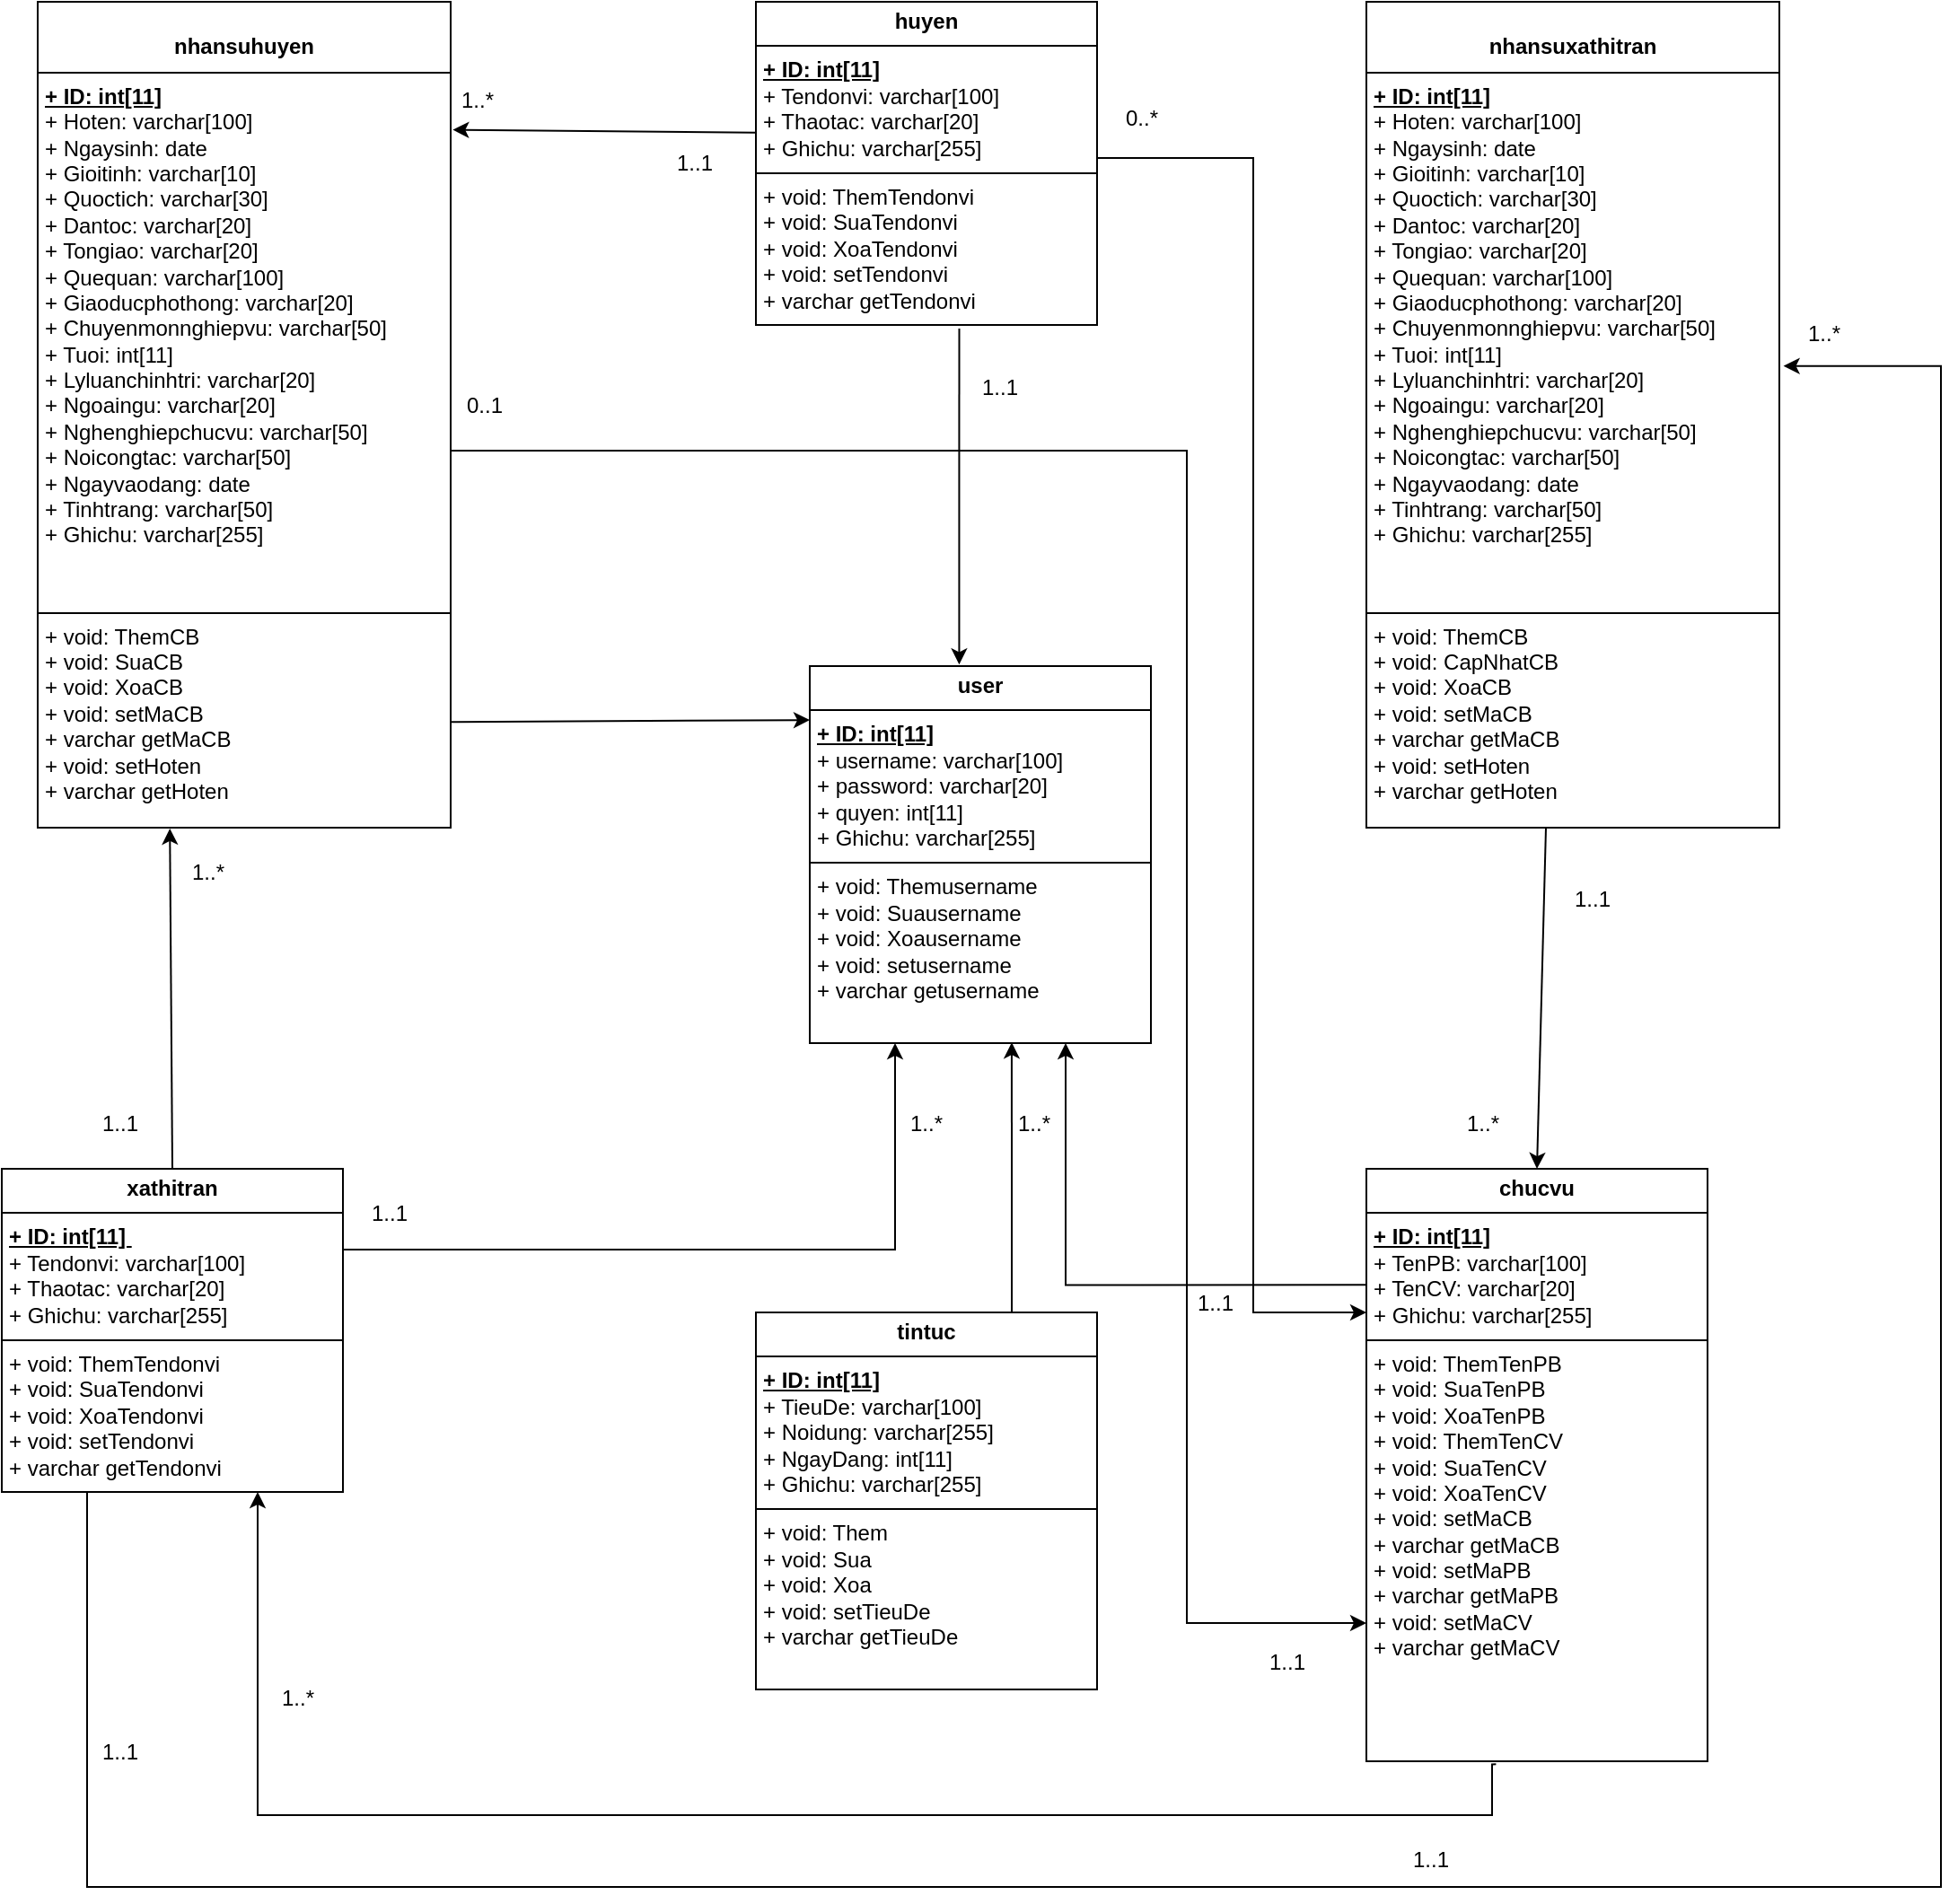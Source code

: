 <mxfile version="24.0.7" type="device">
  <diagram name="Trang-1" id="NEZhB0lVsFbpcUOGNPL9">
    <mxGraphModel dx="1829" dy="1031" grid="0" gridSize="10" guides="1" tooltips="1" connect="1" arrows="1" fold="1" page="0" pageScale="1" pageWidth="827" pageHeight="1169" math="0" shadow="0">
      <root>
        <mxCell id="0" />
        <mxCell id="1" parent="0" />
        <mxCell id="_Ik8u61hdlwId_52YE1R-29" value="&lt;p style=&quot;margin:0px;margin-top:4px;text-align:center;&quot;&gt;&lt;br&gt;&lt;b&gt;nhansuhuyen&lt;/b&gt;&lt;/p&gt;&lt;hr size=&quot;1&quot; style=&quot;border-style:solid;&quot;&gt;&lt;p style=&quot;margin:0px;margin-left:4px;&quot;&gt;&lt;b&gt;&lt;u&gt;+ ID: int[11]&lt;/u&gt;&lt;/b&gt;&lt;br&gt;+ Hoten: varchar[100]&lt;/p&gt;&lt;p style=&quot;margin:0px;margin-left:4px;&quot;&gt;+ Ngaysinh: date&lt;/p&gt;&lt;p style=&quot;margin:0px;margin-left:4px;&quot;&gt;+ Gioitinh: varchar[10]&lt;/p&gt;&lt;p style=&quot;margin:0px;margin-left:4px;&quot;&gt;+ Quoctich: varchar[30]&lt;/p&gt;&lt;p style=&quot;margin:0px;margin-left:4px;&quot;&gt;+ Dantoc: varchar[20]&lt;/p&gt;&lt;p style=&quot;margin:0px;margin-left:4px;&quot;&gt;+ Tongiao: varchar[20]&lt;/p&gt;&lt;p style=&quot;margin:0px;margin-left:4px;&quot;&gt;+ Quequan: varchar[100]&lt;/p&gt;&lt;p style=&quot;margin:0px;margin-left:4px;&quot;&gt;+ Giaoducphothong: varchar[20]&lt;/p&gt;&lt;p style=&quot;margin:0px;margin-left:4px;&quot;&gt;+ Chuyenmonnghiepvu: varchar[50]&lt;/p&gt;&lt;p style=&quot;margin:0px;margin-left:4px;&quot;&gt;+ Tuoi: int[11]&lt;/p&gt;&lt;p style=&quot;margin:0px;margin-left:4px;&quot;&gt;+ Lyluanchinhtri: varchar[20]&lt;/p&gt;&lt;p style=&quot;margin:0px;margin-left:4px;&quot;&gt;+ Ngoaingu:&amp;nbsp;&lt;span style=&quot;background-color: initial;&quot;&gt;varchar[20]&lt;/span&gt;&lt;/p&gt;&lt;p style=&quot;margin:0px;margin-left:4px;&quot;&gt;+ Nghenghiepchucvu:&amp;nbsp;&lt;span style=&quot;background-color: initial;&quot;&gt;varchar[50]&lt;/span&gt;&lt;/p&gt;&lt;p style=&quot;margin:0px;margin-left:4px;&quot;&gt;+ Noicongtac:&amp;nbsp;&lt;span style=&quot;background-color: initial;&quot;&gt;varchar[50]&lt;/span&gt;&lt;/p&gt;&lt;p style=&quot;margin:0px;margin-left:4px;&quot;&gt;+ Ngayvaodang: date&lt;/p&gt;&lt;p style=&quot;margin:0px;margin-left:4px;&quot;&gt;+ Tinhtrang:&amp;nbsp;&lt;span style=&quot;background-color: initial;&quot;&gt;varchar[50]&lt;/span&gt;&lt;/p&gt;&lt;p style=&quot;margin:0px;margin-left:4px;&quot;&gt;+ Ghichu:&amp;nbsp;&lt;span style=&quot;background-color: initial;&quot;&gt;varchar[255]&lt;/span&gt;&lt;/p&gt;&lt;p style=&quot;margin:0px;margin-left:4px;&quot;&gt;&lt;br&gt;&lt;/p&gt;&lt;p style=&quot;margin:0px;margin-left:4px;&quot;&gt;&lt;br&gt;&lt;/p&gt;&lt;hr size=&quot;1&quot; style=&quot;border-style:solid;&quot;&gt;&lt;p style=&quot;margin:0px;margin-left:4px;&quot;&gt;+ void: ThemCB&lt;/p&gt;&lt;p style=&quot;margin:0px;margin-left:4px;&quot;&gt;+ void: SuaCB&lt;br&gt;+ void: XoaCB&lt;/p&gt;&lt;p style=&quot;margin: 0px 0px 0px 4px;&quot;&gt;+ void: setMaCB&lt;/p&gt;&lt;p style=&quot;margin: 0px 0px 0px 4px;&quot;&gt;+ varchar get&lt;span style=&quot;background-color: initial;&quot;&gt;MaCB&lt;/span&gt;&lt;/p&gt;&lt;p style=&quot;margin:0px;margin-left:4px;&quot;&gt;+ void: setHoten&lt;/p&gt;&lt;p style=&quot;margin:0px;margin-left:4px;&quot;&gt;+ varchar getHoten&lt;/p&gt;" style="verticalAlign=top;align=left;overflow=fill;html=1;whiteSpace=wrap;" parent="1" vertex="1">
          <mxGeometry x="160" y="70" width="230" height="460" as="geometry" />
        </mxCell>
        <mxCell id="_Ik8u61hdlwId_52YE1R-30" value="&lt;p style=&quot;margin:0px;margin-top:4px;text-align:center;&quot;&gt;&lt;br&gt;&lt;b&gt;nhansuxathitran&lt;/b&gt;&lt;/p&gt;&lt;hr size=&quot;1&quot; style=&quot;border-style:solid;&quot;&gt;&lt;p style=&quot;margin:0px;margin-left:4px;&quot;&gt;&lt;u&gt;&lt;b&gt;+ ID: int[11]&lt;/b&gt;&lt;/u&gt;&lt;br&gt;+ Hoten: varchar[100]&lt;/p&gt;&lt;p style=&quot;margin:0px;margin-left:4px;&quot;&gt;+ Ngaysinh: date&lt;/p&gt;&lt;p style=&quot;margin:0px;margin-left:4px;&quot;&gt;+ Gioitinh: varchar[10]&lt;/p&gt;&lt;p style=&quot;margin:0px;margin-left:4px;&quot;&gt;+ Quoctich: varchar[30]&lt;/p&gt;&lt;p style=&quot;margin:0px;margin-left:4px;&quot;&gt;+ Dantoc: varchar[20]&lt;/p&gt;&lt;p style=&quot;margin:0px;margin-left:4px;&quot;&gt;+ Tongiao: varchar[20]&lt;/p&gt;&lt;p style=&quot;margin:0px;margin-left:4px;&quot;&gt;+ Quequan: varchar[100]&lt;/p&gt;&lt;p style=&quot;margin:0px;margin-left:4px;&quot;&gt;+ Giaoducphothong: varchar[20]&lt;/p&gt;&lt;p style=&quot;margin:0px;margin-left:4px;&quot;&gt;+ Chuyenmonnghiepvu: varchar[50]&lt;/p&gt;&lt;p style=&quot;margin:0px;margin-left:4px;&quot;&gt;+ Tuoi: int[11]&lt;/p&gt;&lt;p style=&quot;margin:0px;margin-left:4px;&quot;&gt;+ Lyluanchinhtri: varchar[20]&lt;/p&gt;&lt;p style=&quot;margin:0px;margin-left:4px;&quot;&gt;+ Ngoaingu:&amp;nbsp;&lt;span style=&quot;background-color: initial;&quot;&gt;varchar[20]&lt;/span&gt;&lt;/p&gt;&lt;p style=&quot;margin:0px;margin-left:4px;&quot;&gt;+ Nghenghiepchucvu:&amp;nbsp;&lt;span style=&quot;background-color: initial;&quot;&gt;varchar[50]&lt;/span&gt;&lt;/p&gt;&lt;p style=&quot;margin:0px;margin-left:4px;&quot;&gt;+ Noicongtac:&amp;nbsp;&lt;span style=&quot;background-color: initial;&quot;&gt;varchar[50]&lt;/span&gt;&lt;/p&gt;&lt;p style=&quot;margin:0px;margin-left:4px;&quot;&gt;+ Ngayvaodang: date&lt;/p&gt;&lt;p style=&quot;margin:0px;margin-left:4px;&quot;&gt;+ Tinhtrang:&amp;nbsp;&lt;span style=&quot;background-color: initial;&quot;&gt;varchar[50]&lt;/span&gt;&lt;/p&gt;&lt;p style=&quot;margin:0px;margin-left:4px;&quot;&gt;+ Ghichu:&amp;nbsp;&lt;span style=&quot;background-color: initial;&quot;&gt;varchar[255]&lt;/span&gt;&lt;/p&gt;&lt;p style=&quot;margin:0px;margin-left:4px;&quot;&gt;&lt;br&gt;&lt;/p&gt;&lt;p style=&quot;margin:0px;margin-left:4px;&quot;&gt;&lt;br&gt;&lt;/p&gt;&lt;hr size=&quot;1&quot; style=&quot;border-style:solid;&quot;&gt;&lt;p style=&quot;margin:0px;margin-left:4px;&quot;&gt;+ void: ThemCB&lt;/p&gt;&lt;p style=&quot;margin:0px;margin-left:4px;&quot;&gt;+ void: CapNhatCB&lt;br&gt;+ void: XoaCB&lt;/p&gt;&lt;p style=&quot;margin: 0px 0px 0px 4px;&quot;&gt;+ void: setMaCB&lt;/p&gt;&lt;p style=&quot;margin: 0px 0px 0px 4px;&quot;&gt;+ varchar get&lt;span style=&quot;background-color: initial;&quot;&gt;MaCB&lt;/span&gt;&lt;/p&gt;&lt;p style=&quot;margin:0px;margin-left:4px;&quot;&gt;+ void: setHoten&lt;/p&gt;&lt;p style=&quot;margin:0px;margin-left:4px;&quot;&gt;+ varchar getHoten&lt;/p&gt;" style="verticalAlign=top;align=left;overflow=fill;html=1;whiteSpace=wrap;" parent="1" vertex="1">
          <mxGeometry x="900" y="70" width="230" height="460" as="geometry" />
        </mxCell>
        <mxCell id="YhyGyL0kjgwXe28GrFd7-1" value="&lt;p style=&quot;margin:0px;margin-top:4px;text-align:center;&quot;&gt;&lt;b&gt;xathitran&lt;/b&gt;&lt;/p&gt;&lt;hr size=&quot;1&quot; style=&quot;border-style:solid;&quot;&gt;&lt;p style=&quot;margin:0px;margin-left:4px;&quot;&gt;&lt;b&gt;&lt;u&gt;+ ID: int[11]&amp;nbsp;&lt;/u&gt;&lt;/b&gt;&lt;br&gt;+ Tendonvi: varchar[100]&lt;/p&gt;&lt;p style=&quot;margin:0px;margin-left:4px;&quot;&gt;+ Thaotac: varchar[20]&lt;/p&gt;&lt;p style=&quot;margin:0px;margin-left:4px;&quot;&gt;+ Ghichu: varchar[255]&lt;/p&gt;&lt;hr size=&quot;1&quot; style=&quot;border-style:solid;&quot;&gt;&lt;p style=&quot;margin:0px;margin-left:4px;&quot;&gt;+ void: ThemTendonvi&lt;br&gt;+ void: SuaTendonvi&lt;br&gt;&lt;/p&gt;&lt;p style=&quot;margin:0px;margin-left:4px;&quot;&gt;+ void: XoaTendonvi&lt;br&gt;&lt;/p&gt;&lt;p style=&quot;margin:0px;margin-left:4px;&quot;&gt;+ void: setTendonvi&lt;/p&gt;&lt;p style=&quot;margin:0px;margin-left:4px;&quot;&gt;+ varchar getTendonvi&lt;/p&gt;" style="verticalAlign=top;align=left;overflow=fill;html=1;whiteSpace=wrap;" parent="1" vertex="1">
          <mxGeometry x="140" y="720" width="190" height="180" as="geometry" />
        </mxCell>
        <mxCell id="YhyGyL0kjgwXe28GrFd7-3" value="&lt;p style=&quot;margin:0px;margin-top:4px;text-align:center;&quot;&gt;&lt;b&gt;huyen&lt;/b&gt;&lt;/p&gt;&lt;hr size=&quot;1&quot; style=&quot;border-style:solid;&quot;&gt;&lt;p style=&quot;margin:0px;margin-left:4px;&quot;&gt;&lt;b&gt;&lt;u&gt;+ ID: int[11]&lt;/u&gt;&lt;/b&gt;&lt;br&gt;+ Tendonvi: varchar[100]&lt;/p&gt;&lt;p style=&quot;margin:0px;margin-left:4px;&quot;&gt;+ Thaotac: varchar[20]&lt;/p&gt;&lt;p style=&quot;margin:0px;margin-left:4px;&quot;&gt;+ Ghichu: varchar[255]&lt;/p&gt;&lt;hr size=&quot;1&quot; style=&quot;border-style:solid;&quot;&gt;&lt;p style=&quot;margin:0px;margin-left:4px;&quot;&gt;+ void: ThemTendonvi&lt;br&gt;+ void: SuaTendonvi&lt;br&gt;&lt;/p&gt;&lt;p style=&quot;margin:0px;margin-left:4px;&quot;&gt;+ void: XoaTendonvi&lt;br&gt;&lt;/p&gt;&lt;p style=&quot;margin:0px;margin-left:4px;&quot;&gt;+ void: setTendonvi&lt;/p&gt;&lt;p style=&quot;margin:0px;margin-left:4px;&quot;&gt;+ varchar getTendonvi&lt;/p&gt;" style="verticalAlign=top;align=left;overflow=fill;html=1;whiteSpace=wrap;" parent="1" vertex="1">
          <mxGeometry x="560" y="70" width="190" height="180" as="geometry" />
        </mxCell>
        <mxCell id="YhyGyL0kjgwXe28GrFd7-4" value="&lt;p style=&quot;margin:0px;margin-top:4px;text-align:center;&quot;&gt;&lt;b&gt;user&lt;/b&gt;&lt;/p&gt;&lt;hr size=&quot;1&quot; style=&quot;border-style:solid;&quot;&gt;&lt;p style=&quot;margin:0px;margin-left:4px;&quot;&gt;&lt;b&gt;&lt;u&gt;+ ID: int[11]&lt;/u&gt;&lt;/b&gt;&lt;br&gt;+ username: varchar[100]&lt;/p&gt;&lt;p style=&quot;margin:0px;margin-left:4px;&quot;&gt;+ password: varchar[20]&lt;/p&gt;&lt;p style=&quot;margin:0px;margin-left:4px;&quot;&gt;+ quyen: int[11]&lt;/p&gt;&lt;p style=&quot;margin:0px;margin-left:4px;&quot;&gt;+ Ghichu: varchar[255]&lt;/p&gt;&lt;hr size=&quot;1&quot; style=&quot;border-style:solid;&quot;&gt;&lt;p style=&quot;margin:0px;margin-left:4px;&quot;&gt;+ void: Themusername&lt;br&gt;+ void: Sua&lt;span style=&quot;background-color: initial;&quot;&gt;username&lt;/span&gt;&lt;br&gt;&lt;/p&gt;&lt;p style=&quot;margin:0px;margin-left:4px;&quot;&gt;+ void: Xoa&lt;span style=&quot;background-color: initial;&quot;&gt;username&lt;/span&gt;&lt;br&gt;&lt;/p&gt;&lt;p style=&quot;margin:0px;margin-left:4px;&quot;&gt;+ void: set&lt;span style=&quot;background-color: initial;&quot;&gt;username&lt;/span&gt;&lt;/p&gt;&lt;p style=&quot;margin:0px;margin-left:4px;&quot;&gt;+ varchar get&lt;span style=&quot;background-color: initial;&quot;&gt;username&lt;/span&gt;&lt;/p&gt;" style="verticalAlign=top;align=left;overflow=fill;html=1;whiteSpace=wrap;" parent="1" vertex="1">
          <mxGeometry x="590" y="440" width="190" height="210" as="geometry" />
        </mxCell>
        <mxCell id="YhyGyL0kjgwXe28GrFd7-5" value="&lt;p style=&quot;margin:0px;margin-top:4px;text-align:center;&quot;&gt;&lt;b&gt;chucvu&lt;/b&gt;&lt;/p&gt;&lt;hr size=&quot;1&quot; style=&quot;border-style:solid;&quot;&gt;&lt;p style=&quot;margin:0px;margin-left:4px;&quot;&gt;&lt;b&gt;&lt;u&gt;+ ID: int[11]&lt;/u&gt;&lt;/b&gt;&lt;br&gt;+ TenPB: varchar[100]&lt;/p&gt;&lt;p style=&quot;margin:0px;margin-left:4px;&quot;&gt;+ TenCV: varchar[20]&lt;/p&gt;&lt;p style=&quot;margin:0px;margin-left:4px;&quot;&gt;+ Ghichu: varchar[255]&lt;/p&gt;&lt;hr size=&quot;1&quot; style=&quot;border-style:solid;&quot;&gt;&lt;p style=&quot;margin:0px;margin-left:4px;&quot;&gt;+ void: ThemTenPB&lt;br&gt;+ void: Sua&lt;span style=&quot;background-color: initial;&quot;&gt;TenPB&lt;/span&gt;&lt;br&gt;&lt;/p&gt;&lt;p style=&quot;margin:0px;margin-left:4px;&quot;&gt;+ void: Xoa&lt;span style=&quot;background-color: initial;&quot;&gt;TenPB&lt;/span&gt;&lt;br&gt;&lt;/p&gt;&lt;p style=&quot;margin: 0px 0px 0px 4px;&quot;&gt;+ void: ThemTenCV&lt;br&gt;+ void: Sua&lt;span style=&quot;background-color: initial;&quot;&gt;TenCV&lt;/span&gt;&lt;br&gt;&lt;/p&gt;&lt;p style=&quot;margin: 0px 0px 0px 4px;&quot;&gt;+ void: Xoa&lt;span style=&quot;background-color: initial;&quot;&gt;TenCV&lt;/span&gt;&lt;/p&gt;&lt;p style=&quot;margin:0px;margin-left:4px;&quot;&gt;+ void: set&lt;span style=&quot;background-color: initial;&quot;&gt;MaCB&lt;/span&gt;&lt;/p&gt;&lt;p style=&quot;margin:0px;margin-left:4px;&quot;&gt;+ varchar get&lt;span style=&quot;background-color: initial;&quot;&gt;MaCB&lt;/span&gt;&lt;/p&gt;&lt;p style=&quot;margin: 0px 0px 0px 4px;&quot;&gt;+ void: set&lt;span style=&quot;background-color: initial;&quot;&gt;MaPB&lt;/span&gt;&lt;/p&gt;&lt;p style=&quot;margin: 0px 0px 0px 4px;&quot;&gt;+ varchar get&lt;span style=&quot;background-color: initial;&quot;&gt;MaPB&lt;/span&gt;&lt;/p&gt;&lt;p style=&quot;margin: 0px 0px 0px 4px;&quot;&gt;+ void: set&lt;span style=&quot;background-color: initial;&quot;&gt;MaCV&lt;/span&gt;&lt;/p&gt;&lt;p style=&quot;margin: 0px 0px 0px 4px;&quot;&gt;+ varchar get&lt;span style=&quot;background-color: initial;&quot;&gt;MaCV&lt;/span&gt;&lt;/p&gt;" style="verticalAlign=top;align=left;overflow=fill;html=1;whiteSpace=wrap;" parent="1" vertex="1">
          <mxGeometry x="900" y="720" width="190" height="330" as="geometry" />
        </mxCell>
        <mxCell id="YhyGyL0kjgwXe28GrFd7-6" value="&lt;p style=&quot;margin:0px;margin-top:4px;text-align:center;&quot;&gt;&lt;b&gt;tintuc&lt;/b&gt;&lt;/p&gt;&lt;hr size=&quot;1&quot; style=&quot;border-style:solid;&quot;&gt;&lt;p style=&quot;margin:0px;margin-left:4px;&quot;&gt;&lt;b&gt;&lt;u&gt;+ ID: int[11]&lt;/u&gt;&lt;/b&gt;&lt;br&gt;+ TieuDe: varchar[100]&lt;/p&gt;&lt;p style=&quot;margin:0px;margin-left:4px;&quot;&gt;+ Noidung: varchar[255]&lt;/p&gt;&lt;p style=&quot;margin:0px;margin-left:4px;&quot;&gt;+ NgayDang: int[11]&lt;/p&gt;&lt;p style=&quot;margin:0px;margin-left:4px;&quot;&gt;+ Ghichu: varchar[255]&lt;/p&gt;&lt;hr size=&quot;1&quot; style=&quot;border-style:solid;&quot;&gt;&lt;p style=&quot;margin:0px;margin-left:4px;&quot;&gt;+ void: Them&lt;br&gt;+ void: Sua&lt;br&gt;&lt;/p&gt;&lt;p style=&quot;margin:0px;margin-left:4px;&quot;&gt;+ void: Xoa&lt;br&gt;&lt;/p&gt;&lt;p style=&quot;margin:0px;margin-left:4px;&quot;&gt;+ void: set&lt;span style=&quot;background-color: initial;&quot;&gt;TieuDe&lt;/span&gt;&lt;/p&gt;&lt;p style=&quot;margin:0px;margin-left:4px;&quot;&gt;+ varchar get&lt;span style=&quot;background-color: initial;&quot;&gt;TieuDe&lt;/span&gt;&lt;/p&gt;" style="verticalAlign=top;align=left;overflow=fill;html=1;whiteSpace=wrap;" parent="1" vertex="1">
          <mxGeometry x="560" y="800" width="190" height="210" as="geometry" />
        </mxCell>
        <mxCell id="hPfxJHP7Gy6B69mLIo96-1" value="" style="endArrow=classic;html=1;rounded=0;entryX=1.005;entryY=0.155;entryDx=0;entryDy=0;entryPerimeter=0;exitX=0;exitY=0.405;exitDx=0;exitDy=0;exitPerimeter=0;" parent="1" source="YhyGyL0kjgwXe28GrFd7-3" target="_Ik8u61hdlwId_52YE1R-29" edge="1">
          <mxGeometry width="50" height="50" relative="1" as="geometry">
            <mxPoint x="380" y="640" as="sourcePoint" />
            <mxPoint x="430" y="590" as="targetPoint" />
          </mxGeometry>
        </mxCell>
        <mxCell id="hPfxJHP7Gy6B69mLIo96-2" value="" style="endArrow=classic;html=1;rounded=0;exitX=1;exitY=0.25;exitDx=0;exitDy=0;entryX=0.25;entryY=1;entryDx=0;entryDy=0;edgeStyle=orthogonalEdgeStyle;" parent="1" source="YhyGyL0kjgwXe28GrFd7-1" target="YhyGyL0kjgwXe28GrFd7-4" edge="1">
          <mxGeometry width="50" height="50" relative="1" as="geometry">
            <mxPoint x="460" y="740" as="sourcePoint" />
            <mxPoint x="430" y="590" as="targetPoint" />
          </mxGeometry>
        </mxCell>
        <mxCell id="hPfxJHP7Gy6B69mLIo96-3" value="" style="endArrow=classic;html=1;rounded=0;exitX=1.002;exitY=0.872;exitDx=0;exitDy=0;exitPerimeter=0;entryX=0;entryY=0.143;entryDx=0;entryDy=0;entryPerimeter=0;" parent="1" source="_Ik8u61hdlwId_52YE1R-29" target="YhyGyL0kjgwXe28GrFd7-4" edge="1">
          <mxGeometry width="50" height="50" relative="1" as="geometry">
            <mxPoint x="380" y="600" as="sourcePoint" />
            <mxPoint x="510" y="470" as="targetPoint" />
          </mxGeometry>
        </mxCell>
        <mxCell id="hPfxJHP7Gy6B69mLIo96-4" value="" style="endArrow=classic;html=1;rounded=0;entryX=0.592;entryY=0.998;entryDx=0;entryDy=0;entryPerimeter=0;exitX=0.75;exitY=0;exitDx=0;exitDy=0;" parent="1" source="YhyGyL0kjgwXe28GrFd7-6" target="YhyGyL0kjgwXe28GrFd7-4" edge="1">
          <mxGeometry width="50" height="50" relative="1" as="geometry">
            <mxPoint x="450" y="640" as="sourcePoint" />
            <mxPoint x="580" y="710" as="targetPoint" />
          </mxGeometry>
        </mxCell>
        <mxCell id="hPfxJHP7Gy6B69mLIo96-5" value="" style="endArrow=classic;html=1;rounded=0;edgeStyle=orthogonalEdgeStyle;entryX=0.75;entryY=1;entryDx=0;entryDy=0;exitX=0.38;exitY=1.005;exitDx=0;exitDy=0;exitPerimeter=0;" parent="1" source="YhyGyL0kjgwXe28GrFd7-5" target="YhyGyL0kjgwXe28GrFd7-1" edge="1">
          <mxGeometry width="50" height="50" relative="1" as="geometry">
            <mxPoint x="970" y="1130" as="sourcePoint" />
            <mxPoint x="580" y="760" as="targetPoint" />
            <Array as="points">
              <mxPoint x="970" y="1052" />
              <mxPoint x="970" y="1080" />
              <mxPoint x="282" y="1080" />
            </Array>
          </mxGeometry>
        </mxCell>
        <mxCell id="hPfxJHP7Gy6B69mLIo96-8" value="" style="endArrow=classic;html=1;rounded=0;entryX=0.5;entryY=0;entryDx=0;entryDy=0;" parent="1" target="YhyGyL0kjgwXe28GrFd7-5" edge="1">
          <mxGeometry width="50" height="50" relative="1" as="geometry">
            <mxPoint x="1000" y="530" as="sourcePoint" />
            <mxPoint x="920" y="560" as="targetPoint" />
          </mxGeometry>
        </mxCell>
        <mxCell id="hPfxJHP7Gy6B69mLIo96-9" value="" style="endArrow=classic;html=1;rounded=0;edgeStyle=orthogonalEdgeStyle;exitX=1;exitY=0.5;exitDx=0;exitDy=0;" parent="1" source="YhyGyL0kjgwXe28GrFd7-3" edge="1">
          <mxGeometry width="50" height="50" relative="1" as="geometry">
            <mxPoint x="790" y="157" as="sourcePoint" />
            <mxPoint x="900" y="800" as="targetPoint" />
            <Array as="points">
              <mxPoint x="750" y="157" />
              <mxPoint x="837" y="157" />
              <mxPoint x="837" y="800" />
            </Array>
          </mxGeometry>
        </mxCell>
        <mxCell id="hPfxJHP7Gy6B69mLIo96-10" value="" style="endArrow=classic;html=1;rounded=0;exitX=0.002;exitY=0.196;exitDx=0;exitDy=0;exitPerimeter=0;entryX=0.75;entryY=1;entryDx=0;entryDy=0;edgeStyle=orthogonalEdgeStyle;" parent="1" source="YhyGyL0kjgwXe28GrFd7-5" target="YhyGyL0kjgwXe28GrFd7-4" edge="1">
          <mxGeometry width="50" height="50" relative="1" as="geometry">
            <mxPoint x="780" y="610" as="sourcePoint" />
            <mxPoint x="830" y="560" as="targetPoint" />
          </mxGeometry>
        </mxCell>
        <mxCell id="hPfxJHP7Gy6B69mLIo96-11" value="" style="endArrow=classic;html=1;rounded=0;exitX=0.5;exitY=0;exitDx=0;exitDy=0;entryX=0.32;entryY=1.001;entryDx=0;entryDy=0;entryPerimeter=0;" parent="1" source="YhyGyL0kjgwXe28GrFd7-1" target="_Ik8u61hdlwId_52YE1R-29" edge="1">
          <mxGeometry width="50" height="50" relative="1" as="geometry">
            <mxPoint x="350" y="610" as="sourcePoint" />
            <mxPoint x="400" y="560" as="targetPoint" />
          </mxGeometry>
        </mxCell>
        <mxCell id="hPfxJHP7Gy6B69mLIo96-12" value="" style="endArrow=classic;html=1;rounded=0;exitX=0.596;exitY=1.011;exitDx=0;exitDy=0;exitPerimeter=0;entryX=0.438;entryY=-0.004;entryDx=0;entryDy=0;entryPerimeter=0;" parent="1" source="YhyGyL0kjgwXe28GrFd7-3" target="YhyGyL0kjgwXe28GrFd7-4" edge="1">
          <mxGeometry width="50" height="50" relative="1" as="geometry">
            <mxPoint x="420" y="410" as="sourcePoint" />
            <mxPoint x="680" y="410" as="targetPoint" />
          </mxGeometry>
        </mxCell>
        <mxCell id="hPfxJHP7Gy6B69mLIo96-14" value="" style="endArrow=classic;html=1;rounded=0;exitX=1.002;exitY=0.406;exitDx=0;exitDy=0;exitPerimeter=0;edgeStyle=orthogonalEdgeStyle;" parent="1" target="YhyGyL0kjgwXe28GrFd7-5" edge="1">
          <mxGeometry width="50" height="50" relative="1" as="geometry">
            <mxPoint x="390.0" y="320" as="sourcePoint" />
            <mxPoint x="900" y="975" as="targetPoint" />
            <Array as="points">
              <mxPoint x="800" y="320" />
              <mxPoint x="800" y="973" />
            </Array>
          </mxGeometry>
        </mxCell>
        <mxCell id="hPfxJHP7Gy6B69mLIo96-15" value="1..*" style="text;strokeColor=none;fillColor=none;align=left;verticalAlign=middle;spacingLeft=4;spacingRight=4;overflow=hidden;points=[[0,0.5],[1,0.5]];portConstraint=eastwest;rotatable=0;whiteSpace=wrap;html=1;" parent="1" vertex="1">
          <mxGeometry x="390" y="110" width="80" height="30" as="geometry" />
        </mxCell>
        <mxCell id="hPfxJHP7Gy6B69mLIo96-16" value="1..1" style="text;strokeColor=none;fillColor=none;align=left;verticalAlign=middle;spacingLeft=4;spacingRight=4;overflow=hidden;points=[[0,0.5],[1,0.5]];portConstraint=eastwest;rotatable=0;whiteSpace=wrap;html=1;" parent="1" vertex="1">
          <mxGeometry x="510" y="145" width="40" height="30" as="geometry" />
        </mxCell>
        <mxCell id="hPfxJHP7Gy6B69mLIo96-17" value="0..1" style="text;strokeColor=none;fillColor=none;align=left;verticalAlign=middle;spacingLeft=4;spacingRight=4;overflow=hidden;points=[[0,0.5],[1,0.5]];portConstraint=eastwest;rotatable=0;whiteSpace=wrap;html=1;" parent="1" vertex="1">
          <mxGeometry x="393" y="280" width="40" height="30" as="geometry" />
        </mxCell>
        <mxCell id="hPfxJHP7Gy6B69mLIo96-18" value="1..1" style="text;strokeColor=none;fillColor=none;align=left;verticalAlign=middle;spacingLeft=4;spacingRight=4;overflow=hidden;points=[[0,0.5],[1,0.5]];portConstraint=eastwest;rotatable=0;whiteSpace=wrap;html=1;" parent="1" vertex="1">
          <mxGeometry x="680" y="270" width="40" height="30" as="geometry" />
        </mxCell>
        <mxCell id="hPfxJHP7Gy6B69mLIo96-19" value="0..*" style="text;strokeColor=none;fillColor=none;align=left;verticalAlign=middle;spacingLeft=4;spacingRight=4;overflow=hidden;points=[[0,0.5],[1,0.5]];portConstraint=eastwest;rotatable=0;whiteSpace=wrap;html=1;" parent="1" vertex="1">
          <mxGeometry x="760" y="120" width="40" height="30" as="geometry" />
        </mxCell>
        <mxCell id="hPfxJHP7Gy6B69mLIo96-20" value="1..1" style="text;strokeColor=none;fillColor=none;align=left;verticalAlign=middle;spacingLeft=4;spacingRight=4;overflow=hidden;points=[[0,0.5],[1,0.5]];portConstraint=eastwest;rotatable=0;whiteSpace=wrap;html=1;" parent="1" vertex="1">
          <mxGeometry x="1010" y="555" width="40" height="30" as="geometry" />
        </mxCell>
        <mxCell id="hPfxJHP7Gy6B69mLIo96-21" value="1..*" style="text;strokeColor=none;fillColor=none;align=left;verticalAlign=middle;spacingLeft=4;spacingRight=4;overflow=hidden;points=[[0,0.5],[1,0.5]];portConstraint=eastwest;rotatable=0;whiteSpace=wrap;html=1;" parent="1" vertex="1">
          <mxGeometry x="950" y="680" width="40" height="30" as="geometry" />
        </mxCell>
        <mxCell id="hPfxJHP7Gy6B69mLIo96-22" value="1..1" style="text;strokeColor=none;fillColor=none;align=left;verticalAlign=middle;spacingLeft=4;spacingRight=4;overflow=hidden;points=[[0,0.5],[1,0.5]];portConstraint=eastwest;rotatable=0;whiteSpace=wrap;html=1;" parent="1" vertex="1">
          <mxGeometry x="920" y="1090" width="40" height="30" as="geometry" />
        </mxCell>
        <mxCell id="hPfxJHP7Gy6B69mLIo96-23" value="1..*" style="text;strokeColor=none;fillColor=none;align=left;verticalAlign=middle;spacingLeft=4;spacingRight=4;overflow=hidden;points=[[0,0.5],[1,0.5]];portConstraint=eastwest;rotatable=0;whiteSpace=wrap;html=1;" parent="1" vertex="1">
          <mxGeometry x="290" y="1000" width="60" height="30" as="geometry" />
        </mxCell>
        <mxCell id="hPfxJHP7Gy6B69mLIo96-24" value="1..1" style="text;strokeColor=none;fillColor=none;align=left;verticalAlign=middle;spacingLeft=4;spacingRight=4;overflow=hidden;points=[[0,0.5],[1,0.5]];portConstraint=eastwest;rotatable=0;whiteSpace=wrap;html=1;" parent="1" vertex="1">
          <mxGeometry x="340" y="730" width="60" height="30" as="geometry" />
        </mxCell>
        <mxCell id="hPfxJHP7Gy6B69mLIo96-25" value="1..*" style="text;strokeColor=none;fillColor=none;align=left;verticalAlign=middle;spacingLeft=4;spacingRight=4;overflow=hidden;points=[[0,0.5],[1,0.5]];portConstraint=eastwest;rotatable=0;whiteSpace=wrap;html=1;" parent="1" vertex="1">
          <mxGeometry x="640" y="680" width="40" height="30" as="geometry" />
        </mxCell>
        <mxCell id="hPfxJHP7Gy6B69mLIo96-26" value="1..*" style="text;strokeColor=none;fillColor=none;align=left;verticalAlign=middle;spacingLeft=4;spacingRight=4;overflow=hidden;points=[[0,0.5],[1,0.5]];portConstraint=eastwest;rotatable=0;whiteSpace=wrap;html=1;" parent="1" vertex="1">
          <mxGeometry x="700" y="680" width="40" height="30" as="geometry" />
        </mxCell>
        <mxCell id="hPfxJHP7Gy6B69mLIo96-27" value="1..1" style="text;strokeColor=none;fillColor=none;align=left;verticalAlign=middle;spacingLeft=4;spacingRight=4;overflow=hidden;points=[[0,0.5],[1,0.5]];portConstraint=eastwest;rotatable=0;whiteSpace=wrap;html=1;" parent="1" vertex="1">
          <mxGeometry x="800" y="780" width="40" height="30" as="geometry" />
        </mxCell>
        <mxCell id="hPfxJHP7Gy6B69mLIo96-28" value="1..1" style="text;strokeColor=none;fillColor=none;align=left;verticalAlign=middle;spacingLeft=4;spacingRight=4;overflow=hidden;points=[[0,0.5],[1,0.5]];portConstraint=eastwest;rotatable=0;whiteSpace=wrap;html=1;" parent="1" vertex="1">
          <mxGeometry x="840" y="980" width="40" height="30" as="geometry" />
        </mxCell>
        <mxCell id="hPfxJHP7Gy6B69mLIo96-29" value="1..1" style="text;strokeColor=none;fillColor=none;align=left;verticalAlign=middle;spacingLeft=4;spacingRight=4;overflow=hidden;points=[[0,0.5],[1,0.5]];portConstraint=eastwest;rotatable=0;whiteSpace=wrap;html=1;" parent="1" vertex="1">
          <mxGeometry x="190" y="680" width="30" height="30" as="geometry" />
        </mxCell>
        <mxCell id="hPfxJHP7Gy6B69mLIo96-30" value="1..*" style="text;strokeColor=none;fillColor=none;align=left;verticalAlign=middle;spacingLeft=4;spacingRight=4;overflow=hidden;points=[[0,0.5],[1,0.5]];portConstraint=eastwest;rotatable=0;whiteSpace=wrap;html=1;" parent="1" vertex="1">
          <mxGeometry x="240" y="540" width="60" height="30" as="geometry" />
        </mxCell>
        <mxCell id="hPfxJHP7Gy6B69mLIo96-32" value="" style="endArrow=classic;html=1;rounded=0;entryX=1.01;entryY=0.441;entryDx=0;entryDy=0;entryPerimeter=0;exitX=0.25;exitY=1;exitDx=0;exitDy=0;edgeStyle=orthogonalEdgeStyle;" parent="1" source="YhyGyL0kjgwXe28GrFd7-1" target="_Ik8u61hdlwId_52YE1R-30" edge="1">
          <mxGeometry width="50" height="50" relative="1" as="geometry">
            <mxPoint x="760" y="610" as="sourcePoint" />
            <mxPoint x="1160" y="290" as="targetPoint" />
            <Array as="points">
              <mxPoint x="187" y="1120" />
              <mxPoint x="1220" y="1120" />
              <mxPoint x="1220" y="273" />
            </Array>
          </mxGeometry>
        </mxCell>
        <mxCell id="hPfxJHP7Gy6B69mLIo96-33" value="1..*" style="text;strokeColor=none;fillColor=none;align=left;verticalAlign=middle;spacingLeft=4;spacingRight=4;overflow=hidden;points=[[0,0.5],[1,0.5]];portConstraint=eastwest;rotatable=0;whiteSpace=wrap;html=1;" parent="1" vertex="1">
          <mxGeometry x="1140" y="240" width="80" height="30" as="geometry" />
        </mxCell>
        <mxCell id="hPfxJHP7Gy6B69mLIo96-34" value="1..1" style="text;strokeColor=none;fillColor=none;align=left;verticalAlign=middle;spacingLeft=4;spacingRight=4;overflow=hidden;points=[[0,0.5],[1,0.5]];portConstraint=eastwest;rotatable=0;whiteSpace=wrap;html=1;" parent="1" vertex="1">
          <mxGeometry x="190" y="1030" width="80" height="30" as="geometry" />
        </mxCell>
      </root>
    </mxGraphModel>
  </diagram>
</mxfile>
